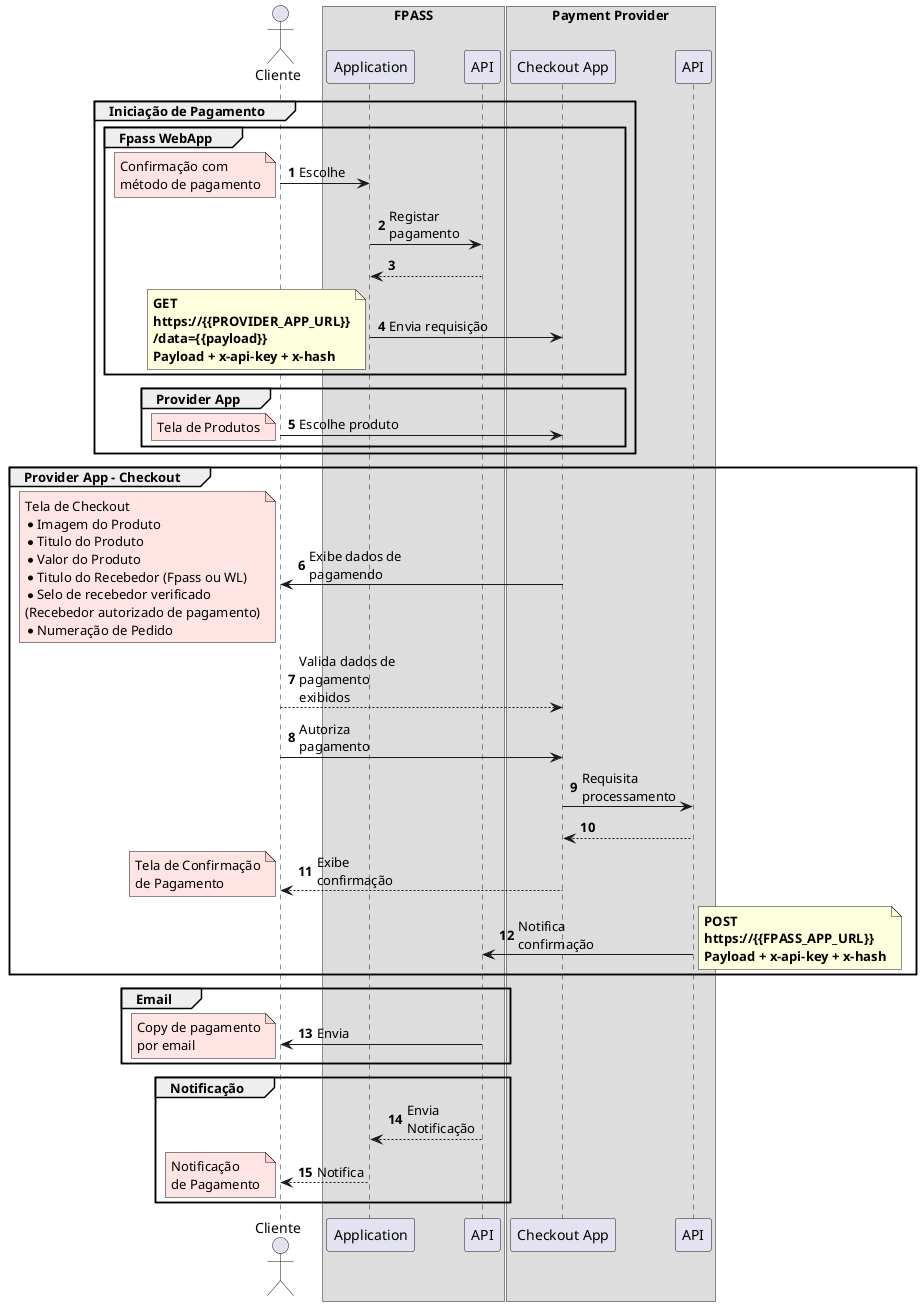 @startuml FPass Payment Providers
skinparam maxMessageSize 100
autonumber

actor Cliente

box FPASS
participant FpassApp as "Application"
participant FpassAPI as "API"
end box

box Payment Provider
participant PaymentProviderApp as "Checkout App"
participant PaymentProviderAPI as "API"
end box

group Iniciação de Pagamento
  group Fpass WebApp
    Cliente -> FpassApp: Escolhe
    note left #FFAAAA50
    Confirmação com
    método de pagamento
    end note
    FpassApp -> FpassAPI: Registar pagamento
    return
    FpassApp -> PaymentProviderApp: Envia requisição
    note left
      **GET**
      **https://{{PROVIDER_APP_URL}}**
      **/data={{payload}}**
      **Payload + x-api-key + x-hash**
      ' {
      '   instance: "{{uuidv4}}", //WhiteLabel
      '   id: "{{uuidv4}}" //PaymentID
      '   products: [
      '     {
      '       id: "{{uuidv4}}"
      '       name: "Product Name"
      '       amount: 10
      '     }
      '   ],
      '   amount: 10
      '   installments: 1
      '   discount: 0
      ' }
    end note
  end

  group Provider App
    Cliente -> PaymentProviderApp: Escolhe produto
    note left #FFAAAA50
    Tela de Produtos
    end note
  end

end

group Provider App - Checkout
  PaymentProviderApp -> Cliente: Exibe dados de pagamendo
  note left #FFAAAA50
    Tela de Checkout
    * Imagem do Produto
    * Titulo do Produto
    * Valor do Produto
    * Titulo do Recebedor (Fpass ou WL)
    * Selo de recebedor verificado
    (Recebedor autorizado de pagamento)
    * Numeração de Pedido
    end note
  Cliente --> PaymentProviderApp: Valida dados de pagamento exibidos
  Cliente -> PaymentProviderApp: Autoriza pagamento
  PaymentProviderApp -> PaymentProviderAPI: Requisita processamento
  return
  PaymentProviderApp --> Cliente: Exibe confirmação
  note left #FFAAAA50
    Tela de Confirmação
    de Pagamento
  end note
  PaymentProviderAPI -> FpassAPI: Notifica confirmação
  note right
    **POST**
    **https://{{FPASS_APP_URL}}**
    **Payload + x-api-key + x-hash**
  end note
end

group Email
FpassAPI -> Cliente: Envia
note left #FFAAAA50
  Copy de pagamento
  por email
end note
end
group Notificação
FpassAPI --> FpassApp: Envia Notificação
FpassApp --> Cliente: Notifica
note left #FFAAAA50
    Notificação
    de Pagamento
  end note
end
@enduml